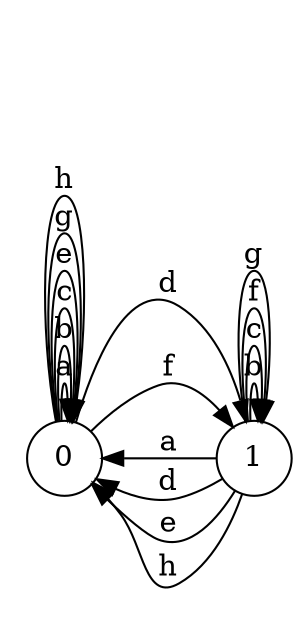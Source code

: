 digraph n2_4 {
__start0 [label="" shape="none"];

rankdir=LR;
size="8,5";

s0 [style="filled", color="black", fillcolor="white" shape="circle", label="0"];
s1 [style="filled", color="black", fillcolor="white" shape="circle", label="1"];
s0 -> s0 [label="a"];
s0 -> s0 [label="b"];
s0 -> s0 [label="c"];
s0 -> s1 [label="d"];
s0 -> s0 [label="e"];
s0 -> s1 [label="f"];
s0 -> s0 [label="g"];
s0 -> s0 [label="h"];
s1 -> s0 [label="a"];
s1 -> s1 [label="b"];
s1 -> s1 [label="c"];
s1 -> s0 [label="d"];
s1 -> s0 [label="e"];
s1 -> s1 [label="f"];
s1 -> s1 [label="g"];
s1 -> s0 [label="h"];

}